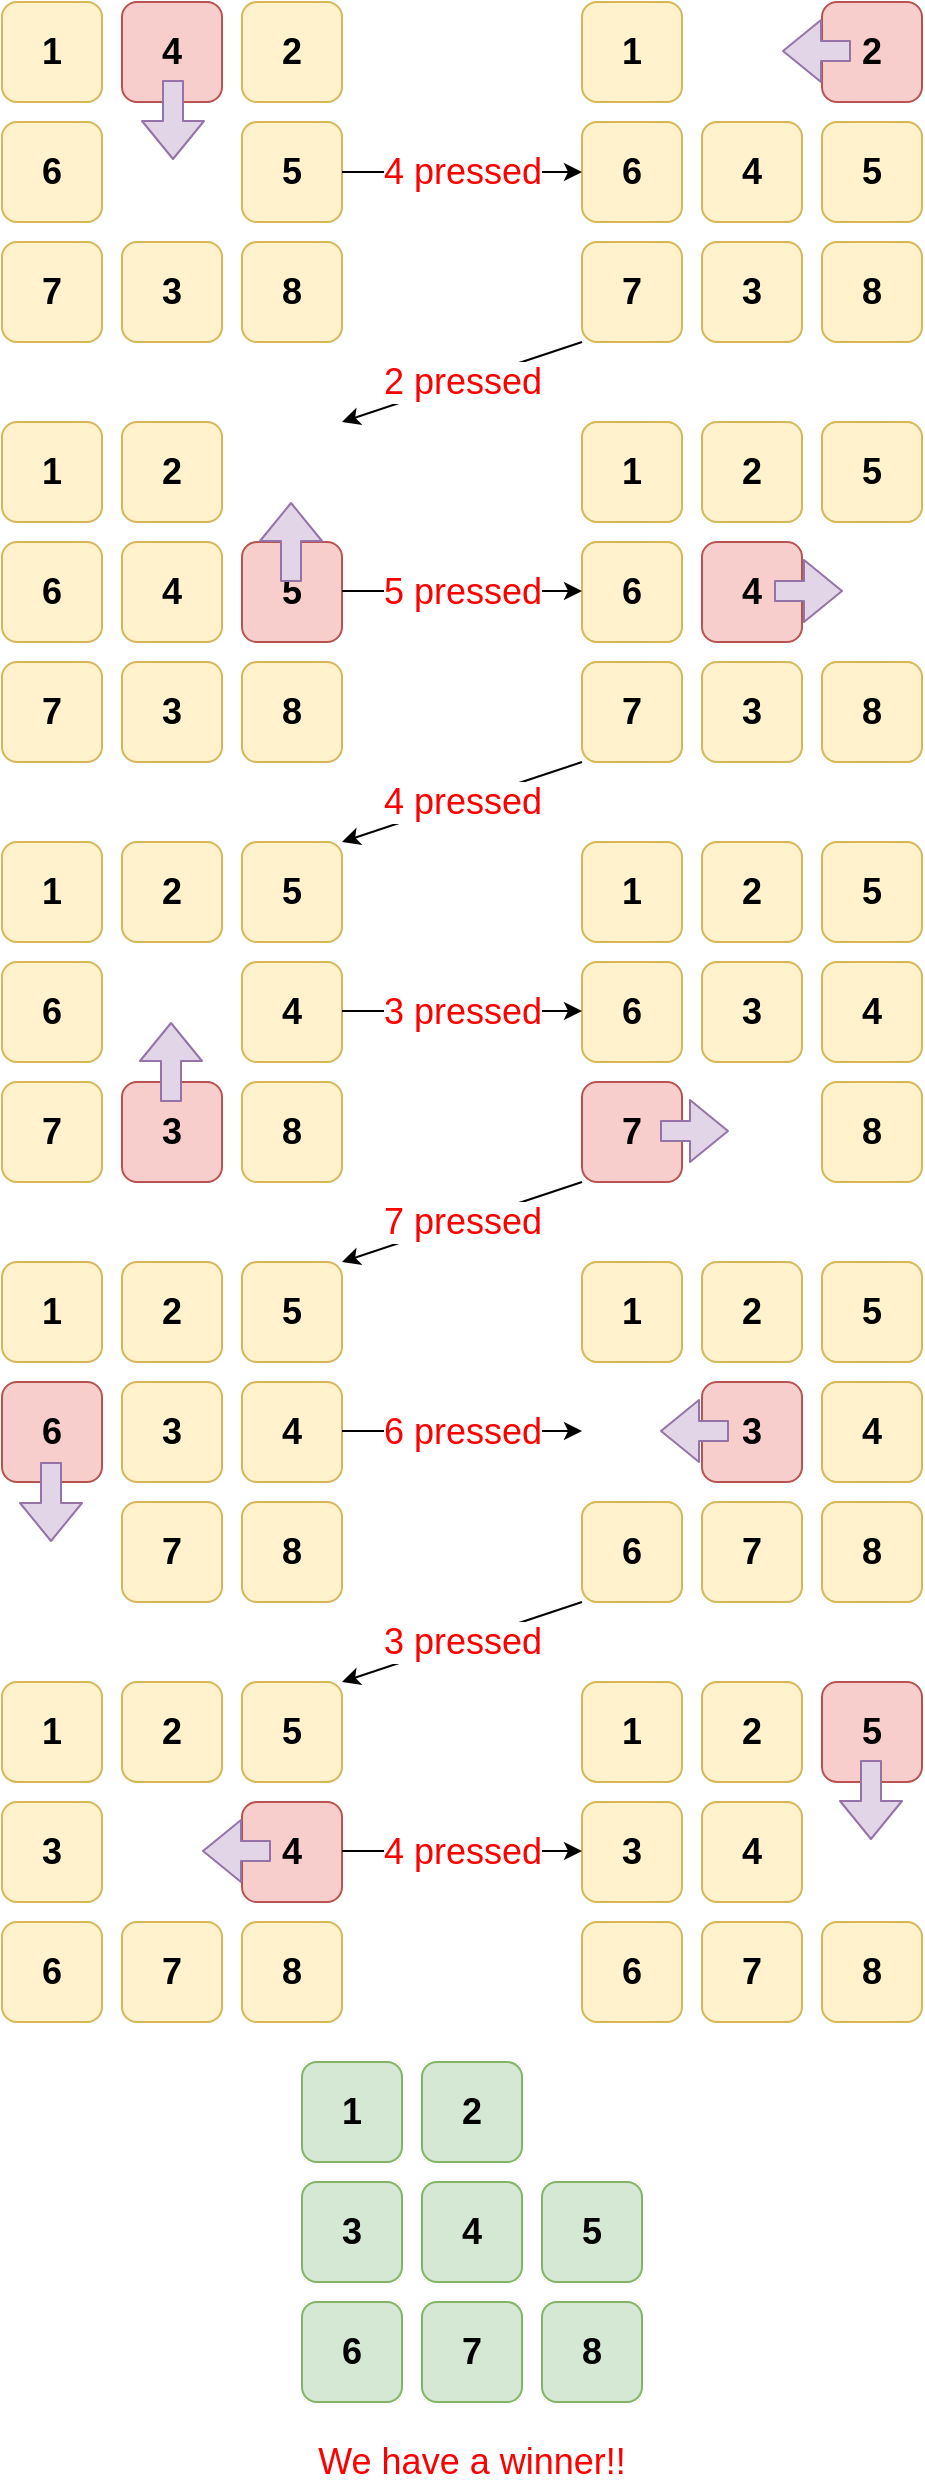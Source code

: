 <mxfile version="13.3.5" type="device"><diagram id="IdNBwmiJnigs1RtNa83q" name="Page-1"><mxGraphModel dx="505" dy="533" grid="1" gridSize="10" guides="1" tooltips="1" connect="1" arrows="1" fold="1" page="1" pageScale="1" pageWidth="827" pageHeight="1169" math="0" shadow="0"><root><mxCell id="0"/><mxCell id="1" parent="0"/><mxCell id="fEAamRtBCOsZhk_Phwfq-10" value="" style="group;fontStyle=1;fontSize=18;" parent="1" vertex="1" connectable="0"><mxGeometry x="50" y="30" width="170" height="170" as="geometry"/></mxCell><mxCell id="fEAamRtBCOsZhk_Phwfq-1" value="1" style="rounded=1;whiteSpace=wrap;html=1;fontStyle=1;fillColor=#fff2cc;strokeColor=#d6b656;fontSize=18;" parent="fEAamRtBCOsZhk_Phwfq-10" vertex="1"><mxGeometry width="50" height="50" as="geometry"/></mxCell><mxCell id="fEAamRtBCOsZhk_Phwfq-2" value="4" style="rounded=1;whiteSpace=wrap;html=1;fontStyle=1;fillColor=#f8cecc;strokeColor=#b85450;fontSize=18;" parent="fEAamRtBCOsZhk_Phwfq-10" vertex="1"><mxGeometry x="60" width="50" height="50" as="geometry"/></mxCell><mxCell id="fEAamRtBCOsZhk_Phwfq-3" value="2" style="rounded=1;whiteSpace=wrap;html=1;fontStyle=1;fillColor=#fff2cc;strokeColor=#d6b656;fontSize=18;" parent="fEAamRtBCOsZhk_Phwfq-10" vertex="1"><mxGeometry x="120" width="50" height="50" as="geometry"/></mxCell><mxCell id="fEAamRtBCOsZhk_Phwfq-4" value="6" style="rounded=1;whiteSpace=wrap;html=1;fontStyle=1;fillColor=#fff2cc;strokeColor=#d6b656;fontSize=18;" parent="fEAamRtBCOsZhk_Phwfq-10" vertex="1"><mxGeometry y="60" width="50" height="50" as="geometry"/></mxCell><mxCell id="fEAamRtBCOsZhk_Phwfq-6" value="5" style="rounded=1;whiteSpace=wrap;html=1;fontStyle=1;fillColor=#fff2cc;strokeColor=#d6b656;fontSize=18;" parent="fEAamRtBCOsZhk_Phwfq-10" vertex="1"><mxGeometry x="120" y="60" width="50" height="50" as="geometry"/></mxCell><mxCell id="fEAamRtBCOsZhk_Phwfq-7" value="7" style="rounded=1;whiteSpace=wrap;html=1;fontStyle=1;fillColor=#fff2cc;strokeColor=#d6b656;fontSize=18;" parent="fEAamRtBCOsZhk_Phwfq-10" vertex="1"><mxGeometry y="120" width="50" height="50" as="geometry"/></mxCell><mxCell id="fEAamRtBCOsZhk_Phwfq-8" value="3" style="rounded=1;whiteSpace=wrap;html=1;fontStyle=1;fillColor=#fff2cc;strokeColor=#d6b656;fontSize=18;" parent="fEAamRtBCOsZhk_Phwfq-10" vertex="1"><mxGeometry x="60" y="120" width="50" height="50" as="geometry"/></mxCell><mxCell id="fEAamRtBCOsZhk_Phwfq-9" value="8" style="rounded=1;whiteSpace=wrap;html=1;fontStyle=1;fillColor=#fff2cc;strokeColor=#d6b656;fontSize=18;" parent="fEAamRtBCOsZhk_Phwfq-10" vertex="1"><mxGeometry x="120" y="120" width="50" height="50" as="geometry"/></mxCell><mxCell id="2g79QHtmMcU-OyYzCeHJ-21" value="" style="shape=flexArrow;endArrow=classic;html=1;fillColor=#e1d5e7;strokeColor=#9673a6;fontSize=18;" edge="1" parent="fEAamRtBCOsZhk_Phwfq-10"><mxGeometry width="50" height="50" relative="1" as="geometry"><mxPoint x="85.5" y="39" as="sourcePoint"/><mxPoint x="85.5" y="79" as="targetPoint"/></mxGeometry></mxCell><mxCell id="fEAamRtBCOsZhk_Phwfq-11" value="" style="group;fontStyle=1;fontSize=18;" parent="1" vertex="1" connectable="0"><mxGeometry x="340" y="30" width="170" height="170" as="geometry"/></mxCell><mxCell id="fEAamRtBCOsZhk_Phwfq-12" value="1" style="rounded=1;whiteSpace=wrap;html=1;fontStyle=1;fillColor=#fff2cc;strokeColor=#d6b656;fontSize=18;" parent="fEAamRtBCOsZhk_Phwfq-11" vertex="1"><mxGeometry width="50" height="50" as="geometry"/></mxCell><mxCell id="fEAamRtBCOsZhk_Phwfq-14" value="2" style="rounded=1;whiteSpace=wrap;html=1;fontStyle=1;fillColor=#f8cecc;strokeColor=#b85450;fontSize=18;" parent="fEAamRtBCOsZhk_Phwfq-11" vertex="1"><mxGeometry x="120" width="50" height="50" as="geometry"/></mxCell><mxCell id="fEAamRtBCOsZhk_Phwfq-15" value="6" style="rounded=1;whiteSpace=wrap;html=1;fontStyle=1;fillColor=#fff2cc;strokeColor=#d6b656;fontSize=18;" parent="fEAamRtBCOsZhk_Phwfq-11" vertex="1"><mxGeometry y="60" width="50" height="50" as="geometry"/></mxCell><mxCell id="fEAamRtBCOsZhk_Phwfq-16" value="4" style="rounded=1;whiteSpace=wrap;html=1;fontStyle=1;fillColor=#fff2cc;strokeColor=#d6b656;fontSize=18;" parent="fEAamRtBCOsZhk_Phwfq-11" vertex="1"><mxGeometry x="60" y="60" width="50" height="50" as="geometry"/></mxCell><mxCell id="fEAamRtBCOsZhk_Phwfq-17" value="5" style="rounded=1;whiteSpace=wrap;html=1;fontStyle=1;fillColor=#fff2cc;strokeColor=#d6b656;fontSize=18;" parent="fEAamRtBCOsZhk_Phwfq-11" vertex="1"><mxGeometry x="120" y="60" width="50" height="50" as="geometry"/></mxCell><mxCell id="fEAamRtBCOsZhk_Phwfq-18" value="7" style="rounded=1;whiteSpace=wrap;html=1;fontStyle=1;fillColor=#fff2cc;strokeColor=#d6b656;fontSize=18;" parent="fEAamRtBCOsZhk_Phwfq-11" vertex="1"><mxGeometry y="120" width="50" height="50" as="geometry"/></mxCell><mxCell id="fEAamRtBCOsZhk_Phwfq-19" value="3" style="rounded=1;whiteSpace=wrap;html=1;fontStyle=1;fillColor=#fff2cc;strokeColor=#d6b656;fontSize=18;" parent="fEAamRtBCOsZhk_Phwfq-11" vertex="1"><mxGeometry x="60" y="120" width="50" height="50" as="geometry"/></mxCell><mxCell id="fEAamRtBCOsZhk_Phwfq-20" value="8" style="rounded=1;whiteSpace=wrap;html=1;fontStyle=1;fillColor=#fff2cc;strokeColor=#d6b656;fontSize=18;" parent="fEAamRtBCOsZhk_Phwfq-11" vertex="1"><mxGeometry x="120" y="120" width="50" height="50" as="geometry"/></mxCell><mxCell id="2g79QHtmMcU-OyYzCeHJ-22" value="" style="shape=flexArrow;endArrow=classic;html=1;fillColor=#e1d5e7;strokeColor=#9673a6;fontSize=18;" edge="1" parent="fEAamRtBCOsZhk_Phwfq-11"><mxGeometry width="50" height="50" relative="1" as="geometry"><mxPoint x="134.5" y="24.5" as="sourcePoint"/><mxPoint x="100" y="24.5" as="targetPoint"/></mxGeometry></mxCell><mxCell id="2g79QHtmMcU-OyYzCeHJ-1" value="" style="group;fontStyle=1;fontSize=18;" vertex="1" connectable="0" parent="1"><mxGeometry x="50" y="240" width="170" height="170" as="geometry"/></mxCell><mxCell id="2g79QHtmMcU-OyYzCeHJ-2" value="1" style="rounded=1;whiteSpace=wrap;html=1;fontStyle=1;fillColor=#fff2cc;strokeColor=#d6b656;fontSize=18;" vertex="1" parent="2g79QHtmMcU-OyYzCeHJ-1"><mxGeometry width="50" height="50" as="geometry"/></mxCell><mxCell id="2g79QHtmMcU-OyYzCeHJ-3" value="2" style="rounded=1;whiteSpace=wrap;html=1;fontStyle=1;fillColor=#fff2cc;strokeColor=#d6b656;fontSize=18;" vertex="1" parent="2g79QHtmMcU-OyYzCeHJ-1"><mxGeometry x="60" width="50" height="50" as="geometry"/></mxCell><mxCell id="2g79QHtmMcU-OyYzCeHJ-5" value="6" style="rounded=1;whiteSpace=wrap;html=1;fontStyle=1;fillColor=#fff2cc;strokeColor=#d6b656;fontSize=18;" vertex="1" parent="2g79QHtmMcU-OyYzCeHJ-1"><mxGeometry y="60" width="50" height="50" as="geometry"/></mxCell><mxCell id="2g79QHtmMcU-OyYzCeHJ-6" value="4" style="rounded=1;whiteSpace=wrap;html=1;fontStyle=1;fillColor=#fff2cc;strokeColor=#d6b656;fontSize=18;" vertex="1" parent="2g79QHtmMcU-OyYzCeHJ-1"><mxGeometry x="60" y="60" width="50" height="50" as="geometry"/></mxCell><mxCell id="2g79QHtmMcU-OyYzCeHJ-7" value="5" style="rounded=1;whiteSpace=wrap;html=1;fontStyle=1;fillColor=#f8cecc;strokeColor=#b85450;fontSize=18;" vertex="1" parent="2g79QHtmMcU-OyYzCeHJ-1"><mxGeometry x="120" y="60" width="50" height="50" as="geometry"/></mxCell><mxCell id="2g79QHtmMcU-OyYzCeHJ-8" value="7" style="rounded=1;whiteSpace=wrap;html=1;fontStyle=1;fillColor=#fff2cc;strokeColor=#d6b656;fontSize=18;" vertex="1" parent="2g79QHtmMcU-OyYzCeHJ-1"><mxGeometry y="120" width="50" height="50" as="geometry"/></mxCell><mxCell id="2g79QHtmMcU-OyYzCeHJ-9" value="3" style="rounded=1;whiteSpace=wrap;html=1;fontStyle=1;fillColor=#fff2cc;strokeColor=#d6b656;fontSize=18;" vertex="1" parent="2g79QHtmMcU-OyYzCeHJ-1"><mxGeometry x="60" y="120" width="50" height="50" as="geometry"/></mxCell><mxCell id="2g79QHtmMcU-OyYzCeHJ-10" value="8" style="rounded=1;whiteSpace=wrap;html=1;fontStyle=1;fillColor=#fff2cc;strokeColor=#d6b656;fontSize=18;" vertex="1" parent="2g79QHtmMcU-OyYzCeHJ-1"><mxGeometry x="120" y="120" width="50" height="50" as="geometry"/></mxCell><mxCell id="2g79QHtmMcU-OyYzCeHJ-25" value="" style="shape=flexArrow;endArrow=classic;html=1;fillColor=#e1d5e7;strokeColor=#9673a6;fontSize=18;" edge="1" parent="2g79QHtmMcU-OyYzCeHJ-1"><mxGeometry width="50" height="50" relative="1" as="geometry"><mxPoint x="144.5" y="80" as="sourcePoint"/><mxPoint x="144.5" y="40" as="targetPoint"/></mxGeometry></mxCell><mxCell id="2g79QHtmMcU-OyYzCeHJ-11" value="" style="group;fontStyle=1;fontSize=18;" vertex="1" connectable="0" parent="1"><mxGeometry x="340" y="240" width="170" height="170" as="geometry"/></mxCell><mxCell id="2g79QHtmMcU-OyYzCeHJ-12" value="1" style="rounded=1;whiteSpace=wrap;html=1;fontStyle=1;fontSize=18;fillColor=#fff2cc;strokeColor=#d6b656;" vertex="1" parent="2g79QHtmMcU-OyYzCeHJ-11"><mxGeometry width="50" height="50" as="geometry"/></mxCell><mxCell id="2g79QHtmMcU-OyYzCeHJ-13" value="2" style="rounded=1;whiteSpace=wrap;html=1;fontStyle=1;fontSize=18;fillColor=#fff2cc;strokeColor=#d6b656;" vertex="1" parent="2g79QHtmMcU-OyYzCeHJ-11"><mxGeometry x="60" width="50" height="50" as="geometry"/></mxCell><mxCell id="2g79QHtmMcU-OyYzCeHJ-14" value="5" style="rounded=1;whiteSpace=wrap;html=1;fontStyle=1;fontSize=18;fillColor=#fff2cc;strokeColor=#d6b656;" vertex="1" parent="2g79QHtmMcU-OyYzCeHJ-11"><mxGeometry x="120" width="50" height="50" as="geometry"/></mxCell><mxCell id="2g79QHtmMcU-OyYzCeHJ-15" value="6" style="rounded=1;whiteSpace=wrap;html=1;fontStyle=1;fontSize=18;fillColor=#fff2cc;strokeColor=#d6b656;" vertex="1" parent="2g79QHtmMcU-OyYzCeHJ-11"><mxGeometry y="60" width="50" height="50" as="geometry"/></mxCell><mxCell id="2g79QHtmMcU-OyYzCeHJ-16" value="4" style="rounded=1;whiteSpace=wrap;html=1;fontStyle=1;fontSize=18;fillColor=#f8cecc;strokeColor=#b85450;" vertex="1" parent="2g79QHtmMcU-OyYzCeHJ-11"><mxGeometry x="60" y="60" width="50" height="50" as="geometry"/></mxCell><mxCell id="2g79QHtmMcU-OyYzCeHJ-18" value="7" style="rounded=1;whiteSpace=wrap;html=1;fontStyle=1;fontSize=18;fillColor=#fff2cc;strokeColor=#d6b656;" vertex="1" parent="2g79QHtmMcU-OyYzCeHJ-11"><mxGeometry y="120" width="50" height="50" as="geometry"/></mxCell><mxCell id="2g79QHtmMcU-OyYzCeHJ-19" value="3" style="rounded=1;whiteSpace=wrap;html=1;fontStyle=1;fontSize=18;fillColor=#fff2cc;strokeColor=#d6b656;" vertex="1" parent="2g79QHtmMcU-OyYzCeHJ-11"><mxGeometry x="60" y="120" width="50" height="50" as="geometry"/></mxCell><mxCell id="2g79QHtmMcU-OyYzCeHJ-20" value="8" style="rounded=1;whiteSpace=wrap;html=1;fontStyle=1;fontSize=18;fillColor=#fff2cc;strokeColor=#d6b656;" vertex="1" parent="2g79QHtmMcU-OyYzCeHJ-11"><mxGeometry x="120" y="120" width="50" height="50" as="geometry"/></mxCell><mxCell id="2g79QHtmMcU-OyYzCeHJ-30" value="" style="shape=flexArrow;endArrow=classic;html=1;fillColor=#e1d5e7;strokeColor=#9673a6;fontSize=18;" edge="1" parent="2g79QHtmMcU-OyYzCeHJ-11"><mxGeometry width="50" height="50" relative="1" as="geometry"><mxPoint x="96" y="84.5" as="sourcePoint"/><mxPoint x="130.5" y="84.5" as="targetPoint"/></mxGeometry></mxCell><mxCell id="2g79QHtmMcU-OyYzCeHJ-26" value="&lt;font color=&quot;#ff0000&quot; style=&quot;font-size: 18px;&quot;&gt;4 pressed&lt;/font&gt;" style="edgeStyle=orthogonalEdgeStyle;rounded=0;orthogonalLoop=1;jettySize=auto;html=1;exitX=1;exitY=0.5;exitDx=0;exitDy=0;entryX=0;entryY=0.5;entryDx=0;entryDy=0;fontSize=18;" edge="1" parent="1" source="fEAamRtBCOsZhk_Phwfq-6" target="fEAamRtBCOsZhk_Phwfq-15"><mxGeometry relative="1" as="geometry"/></mxCell><mxCell id="2g79QHtmMcU-OyYzCeHJ-27" value="&lt;font color=&quot;#ff0000&quot;&gt;2 pressed&lt;/font&gt;" style="rounded=0;orthogonalLoop=1;jettySize=auto;html=1;exitX=0;exitY=1;exitDx=0;exitDy=0;entryX=1;entryY=0;entryDx=0;entryDy=0;fontSize=18;" edge="1" parent="1" source="fEAamRtBCOsZhk_Phwfq-18"><mxGeometry relative="1" as="geometry"><mxPoint x="220" y="240" as="targetPoint"/></mxGeometry></mxCell><mxCell id="2g79QHtmMcU-OyYzCeHJ-31" value="&lt;font color=&quot;#ff0000&quot; style=&quot;font-size: 18px&quot;&gt;5 pressed&lt;/font&gt;" style="edgeStyle=orthogonalEdgeStyle;rounded=0;orthogonalLoop=1;jettySize=auto;html=1;exitX=1;exitY=0.5;exitDx=0;exitDy=0;entryX=0;entryY=0.5;entryDx=0;entryDy=0;fontSize=18;" edge="1" parent="1"><mxGeometry relative="1" as="geometry"><mxPoint x="220" y="324.5" as="sourcePoint"/><mxPoint x="340" y="324.5" as="targetPoint"/></mxGeometry></mxCell><mxCell id="2g79QHtmMcU-OyYzCeHJ-32" value="&lt;font color=&quot;#ff0000&quot;&gt;4 pressed&lt;/font&gt;" style="rounded=0;orthogonalLoop=1;jettySize=auto;html=1;exitX=0;exitY=1;exitDx=0;exitDy=0;entryX=1;entryY=0;entryDx=0;entryDy=0;fontSize=18;" edge="1" parent="1"><mxGeometry relative="1" as="geometry"><mxPoint x="340" y="410" as="sourcePoint"/><mxPoint x="220" y="450" as="targetPoint"/></mxGeometry></mxCell><mxCell id="2g79QHtmMcU-OyYzCeHJ-33" value="" style="group;fontStyle=1;fontSize=18;" vertex="1" connectable="0" parent="1"><mxGeometry x="50" y="450" width="170" height="170" as="geometry"/></mxCell><mxCell id="2g79QHtmMcU-OyYzCeHJ-34" value="1" style="rounded=1;whiteSpace=wrap;html=1;fontStyle=1;fontSize=18;fillColor=#fff2cc;strokeColor=#d6b656;" vertex="1" parent="2g79QHtmMcU-OyYzCeHJ-33"><mxGeometry width="50" height="50" as="geometry"/></mxCell><mxCell id="2g79QHtmMcU-OyYzCeHJ-35" value="2" style="rounded=1;whiteSpace=wrap;html=1;fontStyle=1;fontSize=18;fillColor=#fff2cc;strokeColor=#d6b656;" vertex="1" parent="2g79QHtmMcU-OyYzCeHJ-33"><mxGeometry x="60" width="50" height="50" as="geometry"/></mxCell><mxCell id="2g79QHtmMcU-OyYzCeHJ-36" value="5" style="rounded=1;whiteSpace=wrap;html=1;fontStyle=1;fontSize=18;fillColor=#fff2cc;strokeColor=#d6b656;" vertex="1" parent="2g79QHtmMcU-OyYzCeHJ-33"><mxGeometry x="120" width="50" height="50" as="geometry"/></mxCell><mxCell id="2g79QHtmMcU-OyYzCeHJ-37" value="6" style="rounded=1;whiteSpace=wrap;html=1;fontStyle=1;fontSize=18;fillColor=#fff2cc;strokeColor=#d6b656;" vertex="1" parent="2g79QHtmMcU-OyYzCeHJ-33"><mxGeometry y="60" width="50" height="50" as="geometry"/></mxCell><mxCell id="2g79QHtmMcU-OyYzCeHJ-39" value="4" style="rounded=1;whiteSpace=wrap;html=1;fontStyle=1;fontSize=18;fillColor=#fff2cc;strokeColor=#d6b656;" vertex="1" parent="2g79QHtmMcU-OyYzCeHJ-33"><mxGeometry x="120" y="60" width="50" height="50" as="geometry"/></mxCell><mxCell id="2g79QHtmMcU-OyYzCeHJ-40" value="7" style="rounded=1;whiteSpace=wrap;html=1;fontStyle=1;fontSize=18;fillColor=#fff2cc;strokeColor=#d6b656;" vertex="1" parent="2g79QHtmMcU-OyYzCeHJ-33"><mxGeometry y="120" width="50" height="50" as="geometry"/></mxCell><mxCell id="2g79QHtmMcU-OyYzCeHJ-41" value="3" style="rounded=1;whiteSpace=wrap;html=1;fontStyle=1;fontSize=18;fillColor=#f8cecc;strokeColor=#b85450;" vertex="1" parent="2g79QHtmMcU-OyYzCeHJ-33"><mxGeometry x="60" y="120" width="50" height="50" as="geometry"/></mxCell><mxCell id="2g79QHtmMcU-OyYzCeHJ-42" value="8" style="rounded=1;whiteSpace=wrap;html=1;fontStyle=1;fontSize=18;fillColor=#fff2cc;strokeColor=#d6b656;" vertex="1" parent="2g79QHtmMcU-OyYzCeHJ-33"><mxGeometry x="120" y="120" width="50" height="50" as="geometry"/></mxCell><mxCell id="2g79QHtmMcU-OyYzCeHJ-44" value="" style="shape=flexArrow;endArrow=classic;html=1;fillColor=#e1d5e7;strokeColor=#9673a6;fontSize=18;" edge="1" parent="2g79QHtmMcU-OyYzCeHJ-33"><mxGeometry width="50" height="50" relative="1" as="geometry"><mxPoint x="84.5" y="130" as="sourcePoint"/><mxPoint x="84.5" y="90" as="targetPoint"/></mxGeometry></mxCell><mxCell id="2g79QHtmMcU-OyYzCeHJ-45" value="" style="group;fontStyle=1;fontSize=18;" vertex="1" connectable="0" parent="1"><mxGeometry x="340" y="450" width="170" height="170" as="geometry"/></mxCell><mxCell id="2g79QHtmMcU-OyYzCeHJ-46" value="1" style="rounded=1;whiteSpace=wrap;html=1;fontStyle=1;fontSize=18;fillColor=#fff2cc;strokeColor=#d6b656;" vertex="1" parent="2g79QHtmMcU-OyYzCeHJ-45"><mxGeometry width="50" height="50" as="geometry"/></mxCell><mxCell id="2g79QHtmMcU-OyYzCeHJ-47" value="2" style="rounded=1;whiteSpace=wrap;html=1;fontStyle=1;fontSize=18;fillColor=#fff2cc;strokeColor=#d6b656;" vertex="1" parent="2g79QHtmMcU-OyYzCeHJ-45"><mxGeometry x="60" width="50" height="50" as="geometry"/></mxCell><mxCell id="2g79QHtmMcU-OyYzCeHJ-48" value="5" style="rounded=1;whiteSpace=wrap;html=1;fontStyle=1;fontSize=18;fillColor=#fff2cc;strokeColor=#d6b656;" vertex="1" parent="2g79QHtmMcU-OyYzCeHJ-45"><mxGeometry x="120" width="50" height="50" as="geometry"/></mxCell><mxCell id="2g79QHtmMcU-OyYzCeHJ-49" value="6" style="rounded=1;whiteSpace=wrap;html=1;fontStyle=1;fontSize=18;fillColor=#fff2cc;strokeColor=#d6b656;" vertex="1" parent="2g79QHtmMcU-OyYzCeHJ-45"><mxGeometry y="60" width="50" height="50" as="geometry"/></mxCell><mxCell id="2g79QHtmMcU-OyYzCeHJ-50" value="3" style="rounded=1;whiteSpace=wrap;html=1;fontStyle=1;fontSize=18;fillColor=#fff2cc;strokeColor=#d6b656;" vertex="1" parent="2g79QHtmMcU-OyYzCeHJ-45"><mxGeometry x="60" y="60" width="50" height="50" as="geometry"/></mxCell><mxCell id="2g79QHtmMcU-OyYzCeHJ-51" value="4" style="rounded=1;whiteSpace=wrap;html=1;fontStyle=1;fontSize=18;fillColor=#fff2cc;strokeColor=#d6b656;" vertex="1" parent="2g79QHtmMcU-OyYzCeHJ-45"><mxGeometry x="120" y="60" width="50" height="50" as="geometry"/></mxCell><mxCell id="2g79QHtmMcU-OyYzCeHJ-52" value="7" style="rounded=1;whiteSpace=wrap;html=1;fontStyle=1;fontSize=18;fillColor=#f8cecc;strokeColor=#b85450;" vertex="1" parent="2g79QHtmMcU-OyYzCeHJ-45"><mxGeometry y="120" width="50" height="50" as="geometry"/></mxCell><mxCell id="2g79QHtmMcU-OyYzCeHJ-54" value="8" style="rounded=1;whiteSpace=wrap;html=1;fontStyle=1;fontSize=18;fillColor=#fff2cc;strokeColor=#d6b656;" vertex="1" parent="2g79QHtmMcU-OyYzCeHJ-45"><mxGeometry x="120" y="120" width="50" height="50" as="geometry"/></mxCell><mxCell id="2g79QHtmMcU-OyYzCeHJ-57" value="" style="shape=flexArrow;endArrow=classic;html=1;fillColor=#e1d5e7;strokeColor=#9673a6;fontSize=18;" edge="1" parent="2g79QHtmMcU-OyYzCeHJ-45"><mxGeometry width="50" height="50" relative="1" as="geometry"><mxPoint x="39" y="144.5" as="sourcePoint"/><mxPoint x="73.5" y="144.5" as="targetPoint"/></mxGeometry></mxCell><mxCell id="2g79QHtmMcU-OyYzCeHJ-56" value="&lt;font color=&quot;#ff0000&quot; style=&quot;font-size: 18px&quot;&gt;3 pressed&lt;/font&gt;" style="edgeStyle=orthogonalEdgeStyle;rounded=0;orthogonalLoop=1;jettySize=auto;html=1;exitX=1;exitY=0.5;exitDx=0;exitDy=0;entryX=0;entryY=0.5;entryDx=0;entryDy=0;fontSize=18;" edge="1" parent="1"><mxGeometry relative="1" as="geometry"><mxPoint x="220" y="534.5" as="sourcePoint"/><mxPoint x="340" y="534.5" as="targetPoint"/></mxGeometry></mxCell><mxCell id="2g79QHtmMcU-OyYzCeHJ-58" value="&lt;font color=&quot;#ff0000&quot;&gt;7 pressed&lt;/font&gt;" style="rounded=0;orthogonalLoop=1;jettySize=auto;html=1;exitX=0;exitY=1;exitDx=0;exitDy=0;entryX=1;entryY=0;entryDx=0;entryDy=0;fontSize=18;" edge="1" parent="1"><mxGeometry relative="1" as="geometry"><mxPoint x="340" y="620" as="sourcePoint"/><mxPoint x="220" y="660" as="targetPoint"/></mxGeometry></mxCell><mxCell id="2g79QHtmMcU-OyYzCeHJ-59" value="" style="group;fontStyle=1;fontSize=18;" vertex="1" connectable="0" parent="1"><mxGeometry x="50" y="660" width="170" height="170" as="geometry"/></mxCell><mxCell id="2g79QHtmMcU-OyYzCeHJ-60" value="1" style="rounded=1;whiteSpace=wrap;html=1;fontStyle=1;fontSize=18;fillColor=#fff2cc;strokeColor=#d6b656;" vertex="1" parent="2g79QHtmMcU-OyYzCeHJ-59"><mxGeometry width="50" height="50" as="geometry"/></mxCell><mxCell id="2g79QHtmMcU-OyYzCeHJ-61" value="2" style="rounded=1;whiteSpace=wrap;html=1;fontStyle=1;fontSize=18;fillColor=#fff2cc;strokeColor=#d6b656;" vertex="1" parent="2g79QHtmMcU-OyYzCeHJ-59"><mxGeometry x="60" width="50" height="50" as="geometry"/></mxCell><mxCell id="2g79QHtmMcU-OyYzCeHJ-62" value="5" style="rounded=1;whiteSpace=wrap;html=1;fontStyle=1;fontSize=18;fillColor=#fff2cc;strokeColor=#d6b656;" vertex="1" parent="2g79QHtmMcU-OyYzCeHJ-59"><mxGeometry x="120" width="50" height="50" as="geometry"/></mxCell><mxCell id="2g79QHtmMcU-OyYzCeHJ-63" value="6" style="rounded=1;whiteSpace=wrap;html=1;fontStyle=1;fontSize=18;fillColor=#f8cecc;strokeColor=#b85450;" vertex="1" parent="2g79QHtmMcU-OyYzCeHJ-59"><mxGeometry y="60" width="50" height="50" as="geometry"/></mxCell><mxCell id="2g79QHtmMcU-OyYzCeHJ-64" value="3" style="rounded=1;whiteSpace=wrap;html=1;fontStyle=1;fontSize=18;fillColor=#fff2cc;strokeColor=#d6b656;" vertex="1" parent="2g79QHtmMcU-OyYzCeHJ-59"><mxGeometry x="60" y="60" width="50" height="50" as="geometry"/></mxCell><mxCell id="2g79QHtmMcU-OyYzCeHJ-65" value="4" style="rounded=1;whiteSpace=wrap;html=1;fontStyle=1;fontSize=18;fillColor=#fff2cc;strokeColor=#d6b656;" vertex="1" parent="2g79QHtmMcU-OyYzCeHJ-59"><mxGeometry x="120" y="60" width="50" height="50" as="geometry"/></mxCell><mxCell id="2g79QHtmMcU-OyYzCeHJ-67" value="7" style="rounded=1;whiteSpace=wrap;html=1;fontStyle=1;fontSize=18;fillColor=#fff2cc;strokeColor=#d6b656;" vertex="1" parent="2g79QHtmMcU-OyYzCeHJ-59"><mxGeometry x="60" y="120" width="50" height="50" as="geometry"/></mxCell><mxCell id="2g79QHtmMcU-OyYzCeHJ-68" value="8" style="rounded=1;whiteSpace=wrap;html=1;fontStyle=1;fontSize=18;fillColor=#fff2cc;strokeColor=#d6b656;" vertex="1" parent="2g79QHtmMcU-OyYzCeHJ-59"><mxGeometry x="120" y="120" width="50" height="50" as="geometry"/></mxCell><mxCell id="2g79QHtmMcU-OyYzCeHJ-122" value="" style="shape=flexArrow;endArrow=classic;html=1;fillColor=#e1d5e7;strokeColor=#9673a6;fontSize=18;" edge="1" parent="2g79QHtmMcU-OyYzCeHJ-59"><mxGeometry width="50" height="50" relative="1" as="geometry"><mxPoint x="24.5" y="100" as="sourcePoint"/><mxPoint x="24.5" y="140" as="targetPoint"/></mxGeometry></mxCell><mxCell id="2g79QHtmMcU-OyYzCeHJ-72" value="" style="group;fontStyle=1;fontSize=18;" vertex="1" connectable="0" parent="1"><mxGeometry x="340" y="660" width="170" height="170" as="geometry"/></mxCell><mxCell id="2g79QHtmMcU-OyYzCeHJ-73" value="1" style="rounded=1;whiteSpace=wrap;html=1;fontStyle=1;fontSize=18;fillColor=#fff2cc;strokeColor=#d6b656;" vertex="1" parent="2g79QHtmMcU-OyYzCeHJ-72"><mxGeometry width="50" height="50" as="geometry"/></mxCell><mxCell id="2g79QHtmMcU-OyYzCeHJ-74" value="2" style="rounded=1;whiteSpace=wrap;html=1;fontStyle=1;fontSize=18;fillColor=#fff2cc;strokeColor=#d6b656;" vertex="1" parent="2g79QHtmMcU-OyYzCeHJ-72"><mxGeometry x="60" width="50" height="50" as="geometry"/></mxCell><mxCell id="2g79QHtmMcU-OyYzCeHJ-75" value="5" style="rounded=1;whiteSpace=wrap;html=1;fontStyle=1;fontSize=18;fillColor=#fff2cc;strokeColor=#d6b656;" vertex="1" parent="2g79QHtmMcU-OyYzCeHJ-72"><mxGeometry x="120" width="50" height="50" as="geometry"/></mxCell><mxCell id="2g79QHtmMcU-OyYzCeHJ-77" value="3" style="rounded=1;whiteSpace=wrap;html=1;fontStyle=1;fontSize=18;fillColor=#f8cecc;strokeColor=#b85450;" vertex="1" parent="2g79QHtmMcU-OyYzCeHJ-72"><mxGeometry x="60" y="60" width="50" height="50" as="geometry"/></mxCell><mxCell id="2g79QHtmMcU-OyYzCeHJ-78" value="4" style="rounded=1;whiteSpace=wrap;html=1;fontStyle=1;fontSize=18;fillColor=#fff2cc;strokeColor=#d6b656;" vertex="1" parent="2g79QHtmMcU-OyYzCeHJ-72"><mxGeometry x="120" y="60" width="50" height="50" as="geometry"/></mxCell><mxCell id="2g79QHtmMcU-OyYzCeHJ-79" value="6" style="rounded=1;whiteSpace=wrap;html=1;fontStyle=1;fontSize=18;fillColor=#fff2cc;strokeColor=#d6b656;" vertex="1" parent="2g79QHtmMcU-OyYzCeHJ-72"><mxGeometry y="120" width="50" height="50" as="geometry"/></mxCell><mxCell id="2g79QHtmMcU-OyYzCeHJ-80" value="7" style="rounded=1;whiteSpace=wrap;html=1;fontStyle=1;fontSize=18;fillColor=#fff2cc;strokeColor=#d6b656;" vertex="1" parent="2g79QHtmMcU-OyYzCeHJ-72"><mxGeometry x="60" y="120" width="50" height="50" as="geometry"/></mxCell><mxCell id="2g79QHtmMcU-OyYzCeHJ-81" value="8" style="rounded=1;whiteSpace=wrap;html=1;fontStyle=1;fontSize=18;fillColor=#fff2cc;strokeColor=#d6b656;" vertex="1" parent="2g79QHtmMcU-OyYzCeHJ-72"><mxGeometry x="120" y="120" width="50" height="50" as="geometry"/></mxCell><mxCell id="2g79QHtmMcU-OyYzCeHJ-95" value="" style="shape=flexArrow;endArrow=classic;html=1;fillColor=#e1d5e7;strokeColor=#9673a6;fontSize=18;" edge="1" parent="2g79QHtmMcU-OyYzCeHJ-72"><mxGeometry width="50" height="50" relative="1" as="geometry"><mxPoint x="73.5" y="84.5" as="sourcePoint"/><mxPoint x="39" y="84.5" as="targetPoint"/></mxGeometry></mxCell><mxCell id="2g79QHtmMcU-OyYzCeHJ-83" value="&lt;font color=&quot;#ff0000&quot; style=&quot;font-size: 18px&quot;&gt;6 pressed&lt;/font&gt;" style="edgeStyle=orthogonalEdgeStyle;rounded=0;orthogonalLoop=1;jettySize=auto;html=1;exitX=1;exitY=0.5;exitDx=0;exitDy=0;entryX=0;entryY=0.5;entryDx=0;entryDy=0;fontSize=18;" edge="1" parent="1"><mxGeometry relative="1" as="geometry"><mxPoint x="220" y="744.5" as="sourcePoint"/><mxPoint x="340" y="744.5" as="targetPoint"/></mxGeometry></mxCell><mxCell id="2g79QHtmMcU-OyYzCeHJ-84" value="&lt;font color=&quot;#ff0000&quot;&gt;3 pressed&lt;/font&gt;" style="rounded=0;orthogonalLoop=1;jettySize=auto;html=1;exitX=0;exitY=1;exitDx=0;exitDy=0;entryX=1;entryY=0;entryDx=0;entryDy=0;fontSize=18;" edge="1" parent="1"><mxGeometry relative="1" as="geometry"><mxPoint x="340" y="830" as="sourcePoint"/><mxPoint x="220" y="870" as="targetPoint"/></mxGeometry></mxCell><mxCell id="2g79QHtmMcU-OyYzCeHJ-85" value="" style="group;fontStyle=1;fontSize=18;" vertex="1" connectable="0" parent="1"><mxGeometry x="50" y="870" width="170" height="170" as="geometry"/></mxCell><mxCell id="2g79QHtmMcU-OyYzCeHJ-86" value="1" style="rounded=1;whiteSpace=wrap;html=1;fontStyle=1;fontSize=18;fillColor=#fff2cc;strokeColor=#d6b656;" vertex="1" parent="2g79QHtmMcU-OyYzCeHJ-85"><mxGeometry width="50" height="50" as="geometry"/></mxCell><mxCell id="2g79QHtmMcU-OyYzCeHJ-87" value="2" style="rounded=1;whiteSpace=wrap;html=1;fontStyle=1;fontSize=18;fillColor=#fff2cc;strokeColor=#d6b656;" vertex="1" parent="2g79QHtmMcU-OyYzCeHJ-85"><mxGeometry x="60" width="50" height="50" as="geometry"/></mxCell><mxCell id="2g79QHtmMcU-OyYzCeHJ-88" value="5" style="rounded=1;whiteSpace=wrap;html=1;fontStyle=1;fontSize=18;fillColor=#fff2cc;strokeColor=#d6b656;" vertex="1" parent="2g79QHtmMcU-OyYzCeHJ-85"><mxGeometry x="120" width="50" height="50" as="geometry"/></mxCell><mxCell id="2g79QHtmMcU-OyYzCeHJ-89" value="3" style="rounded=1;whiteSpace=wrap;html=1;fontStyle=1;fontSize=18;fillColor=#fff2cc;strokeColor=#d6b656;" vertex="1" parent="2g79QHtmMcU-OyYzCeHJ-85"><mxGeometry y="60" width="50" height="50" as="geometry"/></mxCell><mxCell id="2g79QHtmMcU-OyYzCeHJ-91" value="4" style="rounded=1;whiteSpace=wrap;html=1;fontStyle=1;fontSize=18;fillColor=#f8cecc;strokeColor=#b85450;" vertex="1" parent="2g79QHtmMcU-OyYzCeHJ-85"><mxGeometry x="120" y="60" width="50" height="50" as="geometry"/></mxCell><mxCell id="2g79QHtmMcU-OyYzCeHJ-92" value="6" style="rounded=1;whiteSpace=wrap;html=1;fontStyle=1;fontSize=18;fillColor=#fff2cc;strokeColor=#d6b656;" vertex="1" parent="2g79QHtmMcU-OyYzCeHJ-85"><mxGeometry y="120" width="50" height="50" as="geometry"/></mxCell><mxCell id="2g79QHtmMcU-OyYzCeHJ-93" value="7" style="rounded=1;whiteSpace=wrap;html=1;fontStyle=1;fontSize=18;fillColor=#fff2cc;strokeColor=#d6b656;" vertex="1" parent="2g79QHtmMcU-OyYzCeHJ-85"><mxGeometry x="60" y="120" width="50" height="50" as="geometry"/></mxCell><mxCell id="2g79QHtmMcU-OyYzCeHJ-94" value="8" style="rounded=1;whiteSpace=wrap;html=1;fontStyle=1;fontSize=18;fillColor=#fff2cc;strokeColor=#d6b656;" vertex="1" parent="2g79QHtmMcU-OyYzCeHJ-85"><mxGeometry x="120" y="120" width="50" height="50" as="geometry"/></mxCell><mxCell id="2g79QHtmMcU-OyYzCeHJ-96" value="" style="shape=flexArrow;endArrow=classic;html=1;fillColor=#e1d5e7;strokeColor=#9673a6;fontSize=18;" edge="1" parent="2g79QHtmMcU-OyYzCeHJ-85"><mxGeometry width="50" height="50" relative="1" as="geometry"><mxPoint x="134.5" y="84.5" as="sourcePoint"/><mxPoint x="100" y="84.5" as="targetPoint"/></mxGeometry></mxCell><mxCell id="2g79QHtmMcU-OyYzCeHJ-97" value="" style="group;fontStyle=1;fontSize=18;" vertex="1" connectable="0" parent="1"><mxGeometry x="340" y="870" width="170" height="170" as="geometry"/></mxCell><mxCell id="2g79QHtmMcU-OyYzCeHJ-98" value="1" style="rounded=1;whiteSpace=wrap;html=1;fontStyle=1;fontSize=18;fillColor=#fff2cc;strokeColor=#d6b656;" vertex="1" parent="2g79QHtmMcU-OyYzCeHJ-97"><mxGeometry width="50" height="50" as="geometry"/></mxCell><mxCell id="2g79QHtmMcU-OyYzCeHJ-99" value="2" style="rounded=1;whiteSpace=wrap;html=1;fontStyle=1;fontSize=18;fillColor=#fff2cc;strokeColor=#d6b656;" vertex="1" parent="2g79QHtmMcU-OyYzCeHJ-97"><mxGeometry x="60" width="50" height="50" as="geometry"/></mxCell><mxCell id="2g79QHtmMcU-OyYzCeHJ-100" value="5" style="rounded=1;whiteSpace=wrap;html=1;fontStyle=1;fontSize=18;fillColor=#f8cecc;strokeColor=#b85450;" vertex="1" parent="2g79QHtmMcU-OyYzCeHJ-97"><mxGeometry x="120" width="50" height="50" as="geometry"/></mxCell><mxCell id="2g79QHtmMcU-OyYzCeHJ-101" value="3" style="rounded=1;whiteSpace=wrap;html=1;fontStyle=1;fontSize=18;fillColor=#fff2cc;strokeColor=#d6b656;" vertex="1" parent="2g79QHtmMcU-OyYzCeHJ-97"><mxGeometry y="60" width="50" height="50" as="geometry"/></mxCell><mxCell id="2g79QHtmMcU-OyYzCeHJ-102" value="4" style="rounded=1;whiteSpace=wrap;html=1;fontStyle=1;fontSize=18;fillColor=#fff2cc;strokeColor=#d6b656;" vertex="1" parent="2g79QHtmMcU-OyYzCeHJ-97"><mxGeometry x="60" y="60" width="50" height="50" as="geometry"/></mxCell><mxCell id="2g79QHtmMcU-OyYzCeHJ-104" value="6" style="rounded=1;whiteSpace=wrap;html=1;fontStyle=1;fontSize=18;fillColor=#fff2cc;strokeColor=#d6b656;" vertex="1" parent="2g79QHtmMcU-OyYzCeHJ-97"><mxGeometry y="120" width="50" height="50" as="geometry"/></mxCell><mxCell id="2g79QHtmMcU-OyYzCeHJ-105" value="7" style="rounded=1;whiteSpace=wrap;html=1;fontStyle=1;fontSize=18;fillColor=#fff2cc;strokeColor=#d6b656;" vertex="1" parent="2g79QHtmMcU-OyYzCeHJ-97"><mxGeometry x="60" y="120" width="50" height="50" as="geometry"/></mxCell><mxCell id="2g79QHtmMcU-OyYzCeHJ-106" value="8" style="rounded=1;whiteSpace=wrap;html=1;fontStyle=1;fontSize=18;fillColor=#fff2cc;strokeColor=#d6b656;" vertex="1" parent="2g79QHtmMcU-OyYzCeHJ-97"><mxGeometry x="120" y="120" width="50" height="50" as="geometry"/></mxCell><mxCell id="2g79QHtmMcU-OyYzCeHJ-109" value="" style="shape=flexArrow;endArrow=classic;html=1;fillColor=#e1d5e7;strokeColor=#9673a6;fontSize=18;" edge="1" parent="2g79QHtmMcU-OyYzCeHJ-97"><mxGeometry width="50" height="50" relative="1" as="geometry"><mxPoint x="144.5" y="39" as="sourcePoint"/><mxPoint x="144.5" y="79" as="targetPoint"/></mxGeometry></mxCell><mxCell id="2g79QHtmMcU-OyYzCeHJ-108" value="&lt;font color=&quot;#ff0000&quot;&gt;4 pressed&lt;/font&gt;" style="edgeStyle=orthogonalEdgeStyle;rounded=0;orthogonalLoop=1;jettySize=auto;html=1;exitX=1;exitY=0.5;exitDx=0;exitDy=0;entryX=0;entryY=0.5;entryDx=0;entryDy=0;fontSize=18;" edge="1" parent="1"><mxGeometry relative="1" as="geometry"><mxPoint x="220" y="954.5" as="sourcePoint"/><mxPoint x="340" y="954.5" as="targetPoint"/></mxGeometry></mxCell><mxCell id="2g79QHtmMcU-OyYzCeHJ-110" value="" style="group;fontStyle=1;fontSize=18;" vertex="1" connectable="0" parent="1"><mxGeometry x="200" y="1060" width="170" height="170" as="geometry"/></mxCell><mxCell id="2g79QHtmMcU-OyYzCeHJ-111" value="1" style="rounded=1;whiteSpace=wrap;html=1;fontStyle=1;fontSize=18;fillColor=#d5e8d4;strokeColor=#82b366;" vertex="1" parent="2g79QHtmMcU-OyYzCeHJ-110"><mxGeometry width="50" height="50" as="geometry"/></mxCell><mxCell id="2g79QHtmMcU-OyYzCeHJ-112" value="2" style="rounded=1;whiteSpace=wrap;html=1;fontStyle=1;fontSize=18;fillColor=#d5e8d4;strokeColor=#82b366;" vertex="1" parent="2g79QHtmMcU-OyYzCeHJ-110"><mxGeometry x="60" width="50" height="50" as="geometry"/></mxCell><mxCell id="2g79QHtmMcU-OyYzCeHJ-114" value="3" style="rounded=1;whiteSpace=wrap;html=1;fontStyle=1;fontSize=18;fillColor=#d5e8d4;strokeColor=#82b366;" vertex="1" parent="2g79QHtmMcU-OyYzCeHJ-110"><mxGeometry y="60" width="50" height="50" as="geometry"/></mxCell><mxCell id="2g79QHtmMcU-OyYzCeHJ-115" value="4" style="rounded=1;whiteSpace=wrap;html=1;fontStyle=1;fontSize=18;fillColor=#d5e8d4;strokeColor=#82b366;" vertex="1" parent="2g79QHtmMcU-OyYzCeHJ-110"><mxGeometry x="60" y="60" width="50" height="50" as="geometry"/></mxCell><mxCell id="2g79QHtmMcU-OyYzCeHJ-116" value="5" style="rounded=1;whiteSpace=wrap;html=1;fontStyle=1;fontSize=18;fillColor=#d5e8d4;strokeColor=#82b366;" vertex="1" parent="2g79QHtmMcU-OyYzCeHJ-110"><mxGeometry x="120" y="60" width="50" height="50" as="geometry"/></mxCell><mxCell id="2g79QHtmMcU-OyYzCeHJ-117" value="6" style="rounded=1;whiteSpace=wrap;html=1;fontStyle=1;fontSize=18;fillColor=#d5e8d4;strokeColor=#82b366;" vertex="1" parent="2g79QHtmMcU-OyYzCeHJ-110"><mxGeometry y="120" width="50" height="50" as="geometry"/></mxCell><mxCell id="2g79QHtmMcU-OyYzCeHJ-118" value="7" style="rounded=1;whiteSpace=wrap;html=1;fontStyle=1;fontSize=18;fillColor=#d5e8d4;strokeColor=#82b366;" vertex="1" parent="2g79QHtmMcU-OyYzCeHJ-110"><mxGeometry x="60" y="120" width="50" height="50" as="geometry"/></mxCell><mxCell id="2g79QHtmMcU-OyYzCeHJ-119" value="8" style="rounded=1;whiteSpace=wrap;html=1;fontStyle=1;fontSize=18;fillColor=#d5e8d4;strokeColor=#82b366;" vertex="1" parent="2g79QHtmMcU-OyYzCeHJ-110"><mxGeometry x="120" y="120" width="50" height="50" as="geometry"/></mxCell><mxCell id="2g79QHtmMcU-OyYzCeHJ-121" value="We have a winner!!" style="text;html=1;strokeColor=none;fillColor=none;align=center;verticalAlign=middle;whiteSpace=wrap;rounded=0;fontSize=18;fontColor=#FF0000;" vertex="1" parent="1"><mxGeometry x="200" y="1250" width="170" height="20" as="geometry"/></mxCell></root></mxGraphModel></diagram></mxfile>